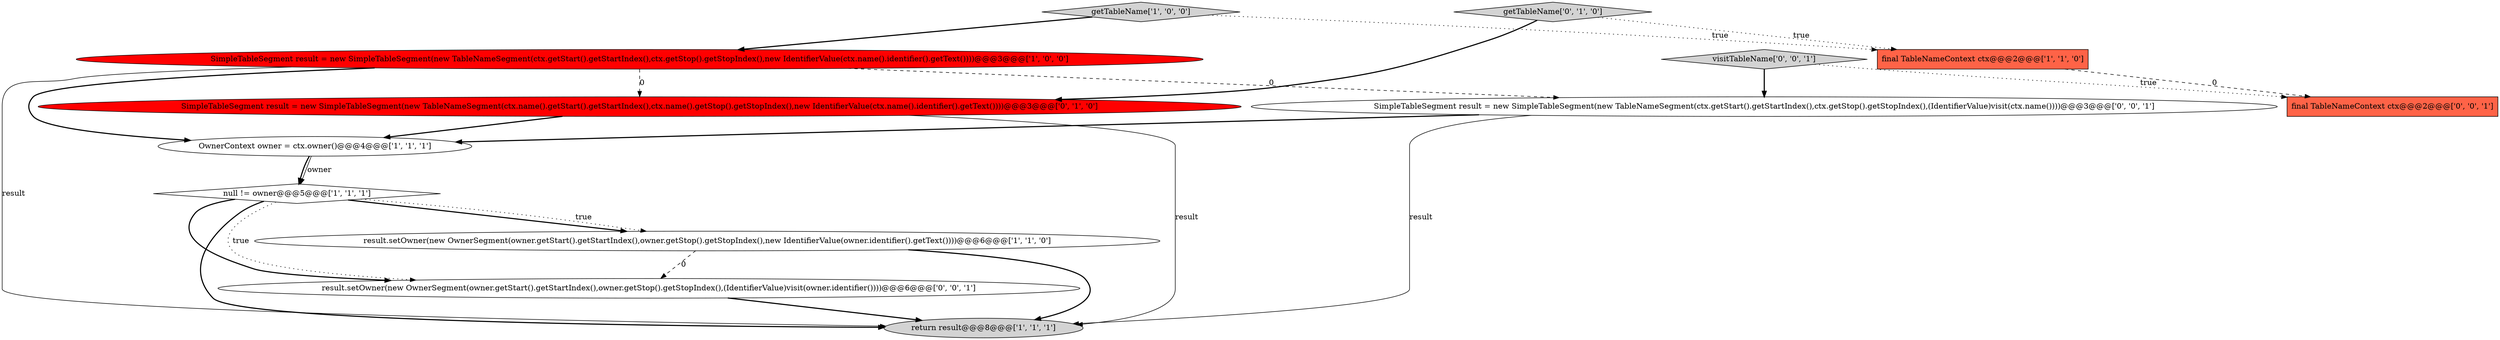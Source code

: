 digraph {
2 [style = filled, label = "return result@@@8@@@['1', '1', '1']", fillcolor = lightgray, shape = ellipse image = "AAA0AAABBB1BBB"];
9 [style = filled, label = "final TableNameContext ctx@@@2@@@['0', '0', '1']", fillcolor = tomato, shape = box image = "AAA0AAABBB3BBB"];
4 [style = filled, label = "OwnerContext owner = ctx.owner()@@@4@@@['1', '1', '1']", fillcolor = white, shape = ellipse image = "AAA0AAABBB1BBB"];
10 [style = filled, label = "result.setOwner(new OwnerSegment(owner.getStart().getStartIndex(),owner.getStop().getStopIndex(),(IdentifierValue)visit(owner.identifier())))@@@6@@@['0', '0', '1']", fillcolor = white, shape = ellipse image = "AAA0AAABBB3BBB"];
1 [style = filled, label = "final TableNameContext ctx@@@2@@@['1', '1', '0']", fillcolor = tomato, shape = box image = "AAA0AAABBB1BBB"];
8 [style = filled, label = "getTableName['0', '1', '0']", fillcolor = lightgray, shape = diamond image = "AAA0AAABBB2BBB"];
11 [style = filled, label = "SimpleTableSegment result = new SimpleTableSegment(new TableNameSegment(ctx.getStart().getStartIndex(),ctx.getStop().getStopIndex(),(IdentifierValue)visit(ctx.name())))@@@3@@@['0', '0', '1']", fillcolor = white, shape = ellipse image = "AAA0AAABBB3BBB"];
7 [style = filled, label = "SimpleTableSegment result = new SimpleTableSegment(new TableNameSegment(ctx.name().getStart().getStartIndex(),ctx.name().getStop().getStopIndex(),new IdentifierValue(ctx.name().identifier().getText())))@@@3@@@['0', '1', '0']", fillcolor = red, shape = ellipse image = "AAA1AAABBB2BBB"];
0 [style = filled, label = "SimpleTableSegment result = new SimpleTableSegment(new TableNameSegment(ctx.getStart().getStartIndex(),ctx.getStop().getStopIndex(),new IdentifierValue(ctx.name().identifier().getText())))@@@3@@@['1', '0', '0']", fillcolor = red, shape = ellipse image = "AAA1AAABBB1BBB"];
6 [style = filled, label = "result.setOwner(new OwnerSegment(owner.getStart().getStartIndex(),owner.getStop().getStopIndex(),new IdentifierValue(owner.identifier().getText())))@@@6@@@['1', '1', '0']", fillcolor = white, shape = ellipse image = "AAA0AAABBB1BBB"];
12 [style = filled, label = "visitTableName['0', '0', '1']", fillcolor = lightgray, shape = diamond image = "AAA0AAABBB3BBB"];
5 [style = filled, label = "getTableName['1', '0', '0']", fillcolor = lightgray, shape = diamond image = "AAA0AAABBB1BBB"];
3 [style = filled, label = "null != owner@@@5@@@['1', '1', '1']", fillcolor = white, shape = diamond image = "AAA0AAABBB1BBB"];
4->3 [style = bold, label=""];
11->2 [style = solid, label="result"];
5->1 [style = dotted, label="true"];
3->10 [style = dotted, label="true"];
11->4 [style = bold, label=""];
12->11 [style = bold, label=""];
3->6 [style = bold, label=""];
1->9 [style = dashed, label="0"];
0->11 [style = dashed, label="0"];
7->4 [style = bold, label=""];
3->6 [style = dotted, label="true"];
8->7 [style = bold, label=""];
6->10 [style = dashed, label="0"];
6->2 [style = bold, label=""];
0->2 [style = solid, label="result"];
8->1 [style = dotted, label="true"];
3->10 [style = bold, label=""];
4->3 [style = solid, label="owner"];
3->2 [style = bold, label=""];
5->0 [style = bold, label=""];
0->4 [style = bold, label=""];
10->2 [style = bold, label=""];
0->7 [style = dashed, label="0"];
7->2 [style = solid, label="result"];
12->9 [style = dotted, label="true"];
}
